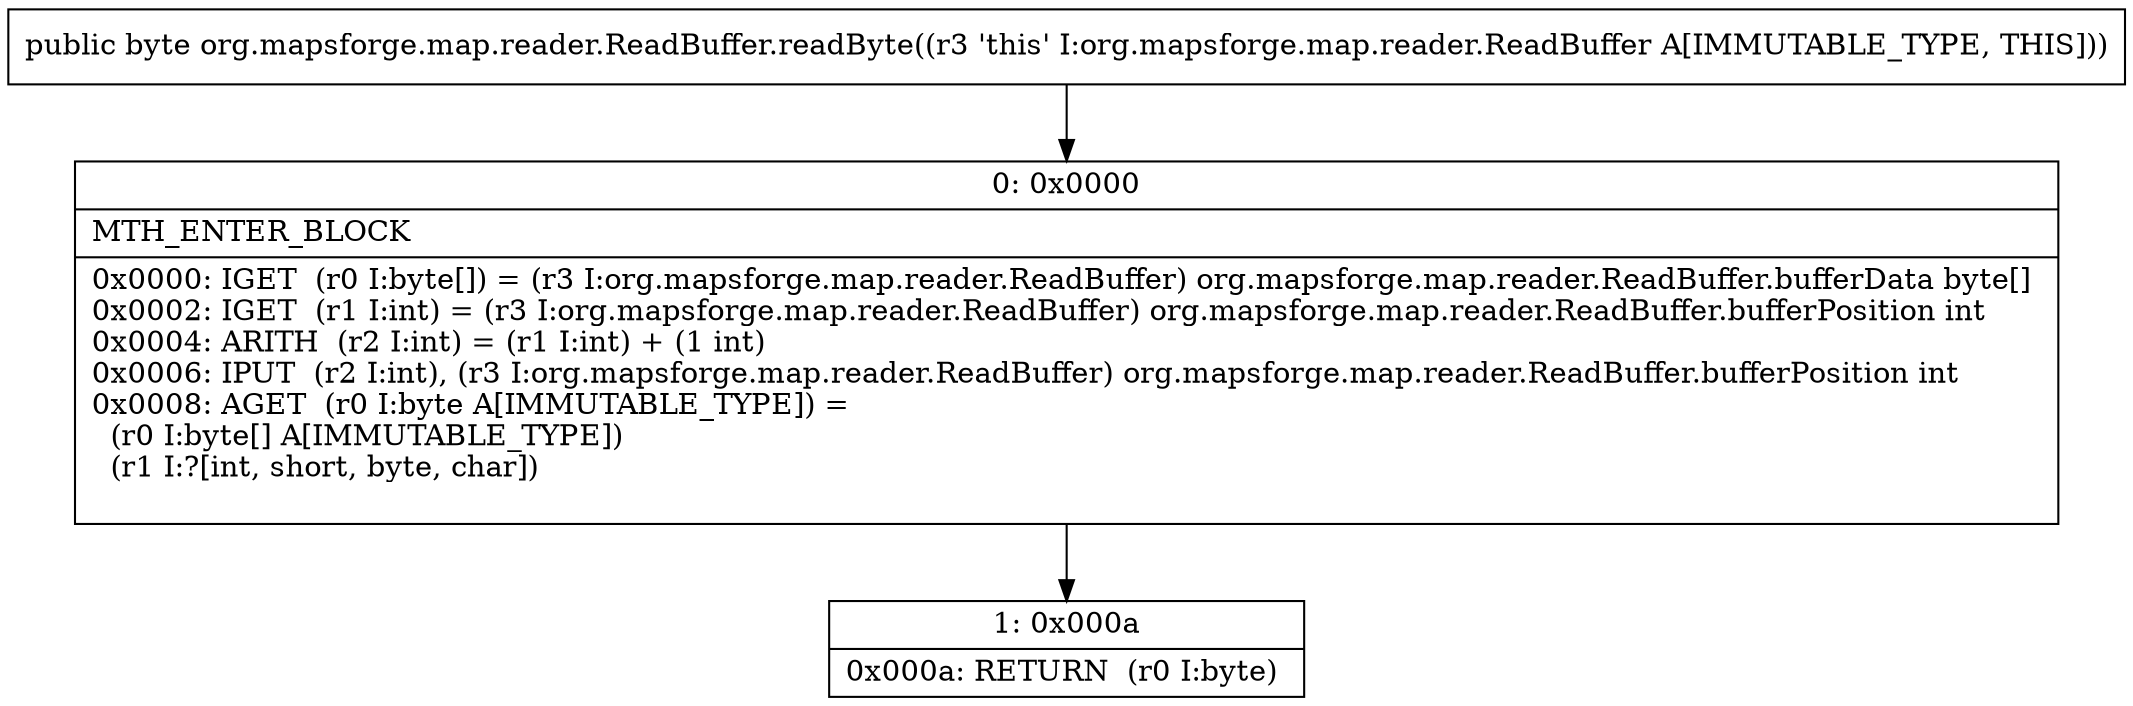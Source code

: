 digraph "CFG fororg.mapsforge.map.reader.ReadBuffer.readByte()B" {
Node_0 [shape=record,label="{0\:\ 0x0000|MTH_ENTER_BLOCK\l|0x0000: IGET  (r0 I:byte[]) = (r3 I:org.mapsforge.map.reader.ReadBuffer) org.mapsforge.map.reader.ReadBuffer.bufferData byte[] \l0x0002: IGET  (r1 I:int) = (r3 I:org.mapsforge.map.reader.ReadBuffer) org.mapsforge.map.reader.ReadBuffer.bufferPosition int \l0x0004: ARITH  (r2 I:int) = (r1 I:int) + (1 int) \l0x0006: IPUT  (r2 I:int), (r3 I:org.mapsforge.map.reader.ReadBuffer) org.mapsforge.map.reader.ReadBuffer.bufferPosition int \l0x0008: AGET  (r0 I:byte A[IMMUTABLE_TYPE]) = \l  (r0 I:byte[] A[IMMUTABLE_TYPE])\l  (r1 I:?[int, short, byte, char])\l \l}"];
Node_1 [shape=record,label="{1\:\ 0x000a|0x000a: RETURN  (r0 I:byte) \l}"];
MethodNode[shape=record,label="{public byte org.mapsforge.map.reader.ReadBuffer.readByte((r3 'this' I:org.mapsforge.map.reader.ReadBuffer A[IMMUTABLE_TYPE, THIS])) }"];
MethodNode -> Node_0;
Node_0 -> Node_1;
}

